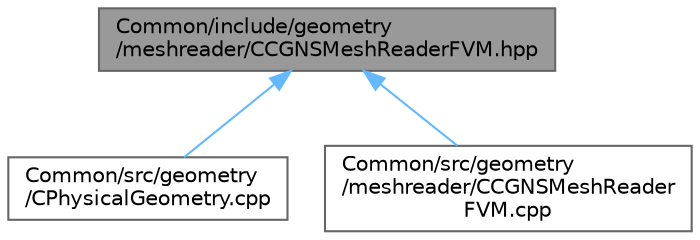 digraph "Common/include/geometry/meshreader/CCGNSMeshReaderFVM.hpp"
{
 // LATEX_PDF_SIZE
  bgcolor="transparent";
  edge [fontname=Helvetica,fontsize=10,labelfontname=Helvetica,labelfontsize=10];
  node [fontname=Helvetica,fontsize=10,shape=box,height=0.2,width=0.4];
  Node1 [id="Node000001",label="Common/include/geometry\l/meshreader/CCGNSMeshReaderFVM.hpp",height=0.2,width=0.4,color="gray40", fillcolor="grey60", style="filled", fontcolor="black",tooltip="Header file for the class CCGNSMeshReaderFVM. The implementations are in the CCGNSMeshReaderFVM...."];
  Node1 -> Node2 [id="edge1_Node000001_Node000002",dir="back",color="steelblue1",style="solid",tooltip=" "];
  Node2 [id="Node000002",label="Common/src/geometry\l/CPhysicalGeometry.cpp",height=0.2,width=0.4,color="grey40", fillcolor="white", style="filled",URL="$CPhysicalGeometry_8cpp.html",tooltip="Implementation of the physical geometry class."];
  Node1 -> Node3 [id="edge2_Node000001_Node000003",dir="back",color="steelblue1",style="solid",tooltip=" "];
  Node3 [id="Node000003",label="Common/src/geometry\l/meshreader/CCGNSMeshReader\lFVM.cpp",height=0.2,width=0.4,color="grey40", fillcolor="white", style="filled",URL="$CCGNSMeshReaderFVM_8cpp.html",tooltip="Class that reads a single zone of a CGNS mesh file from disk into linear partitions across all ranks."];
}
